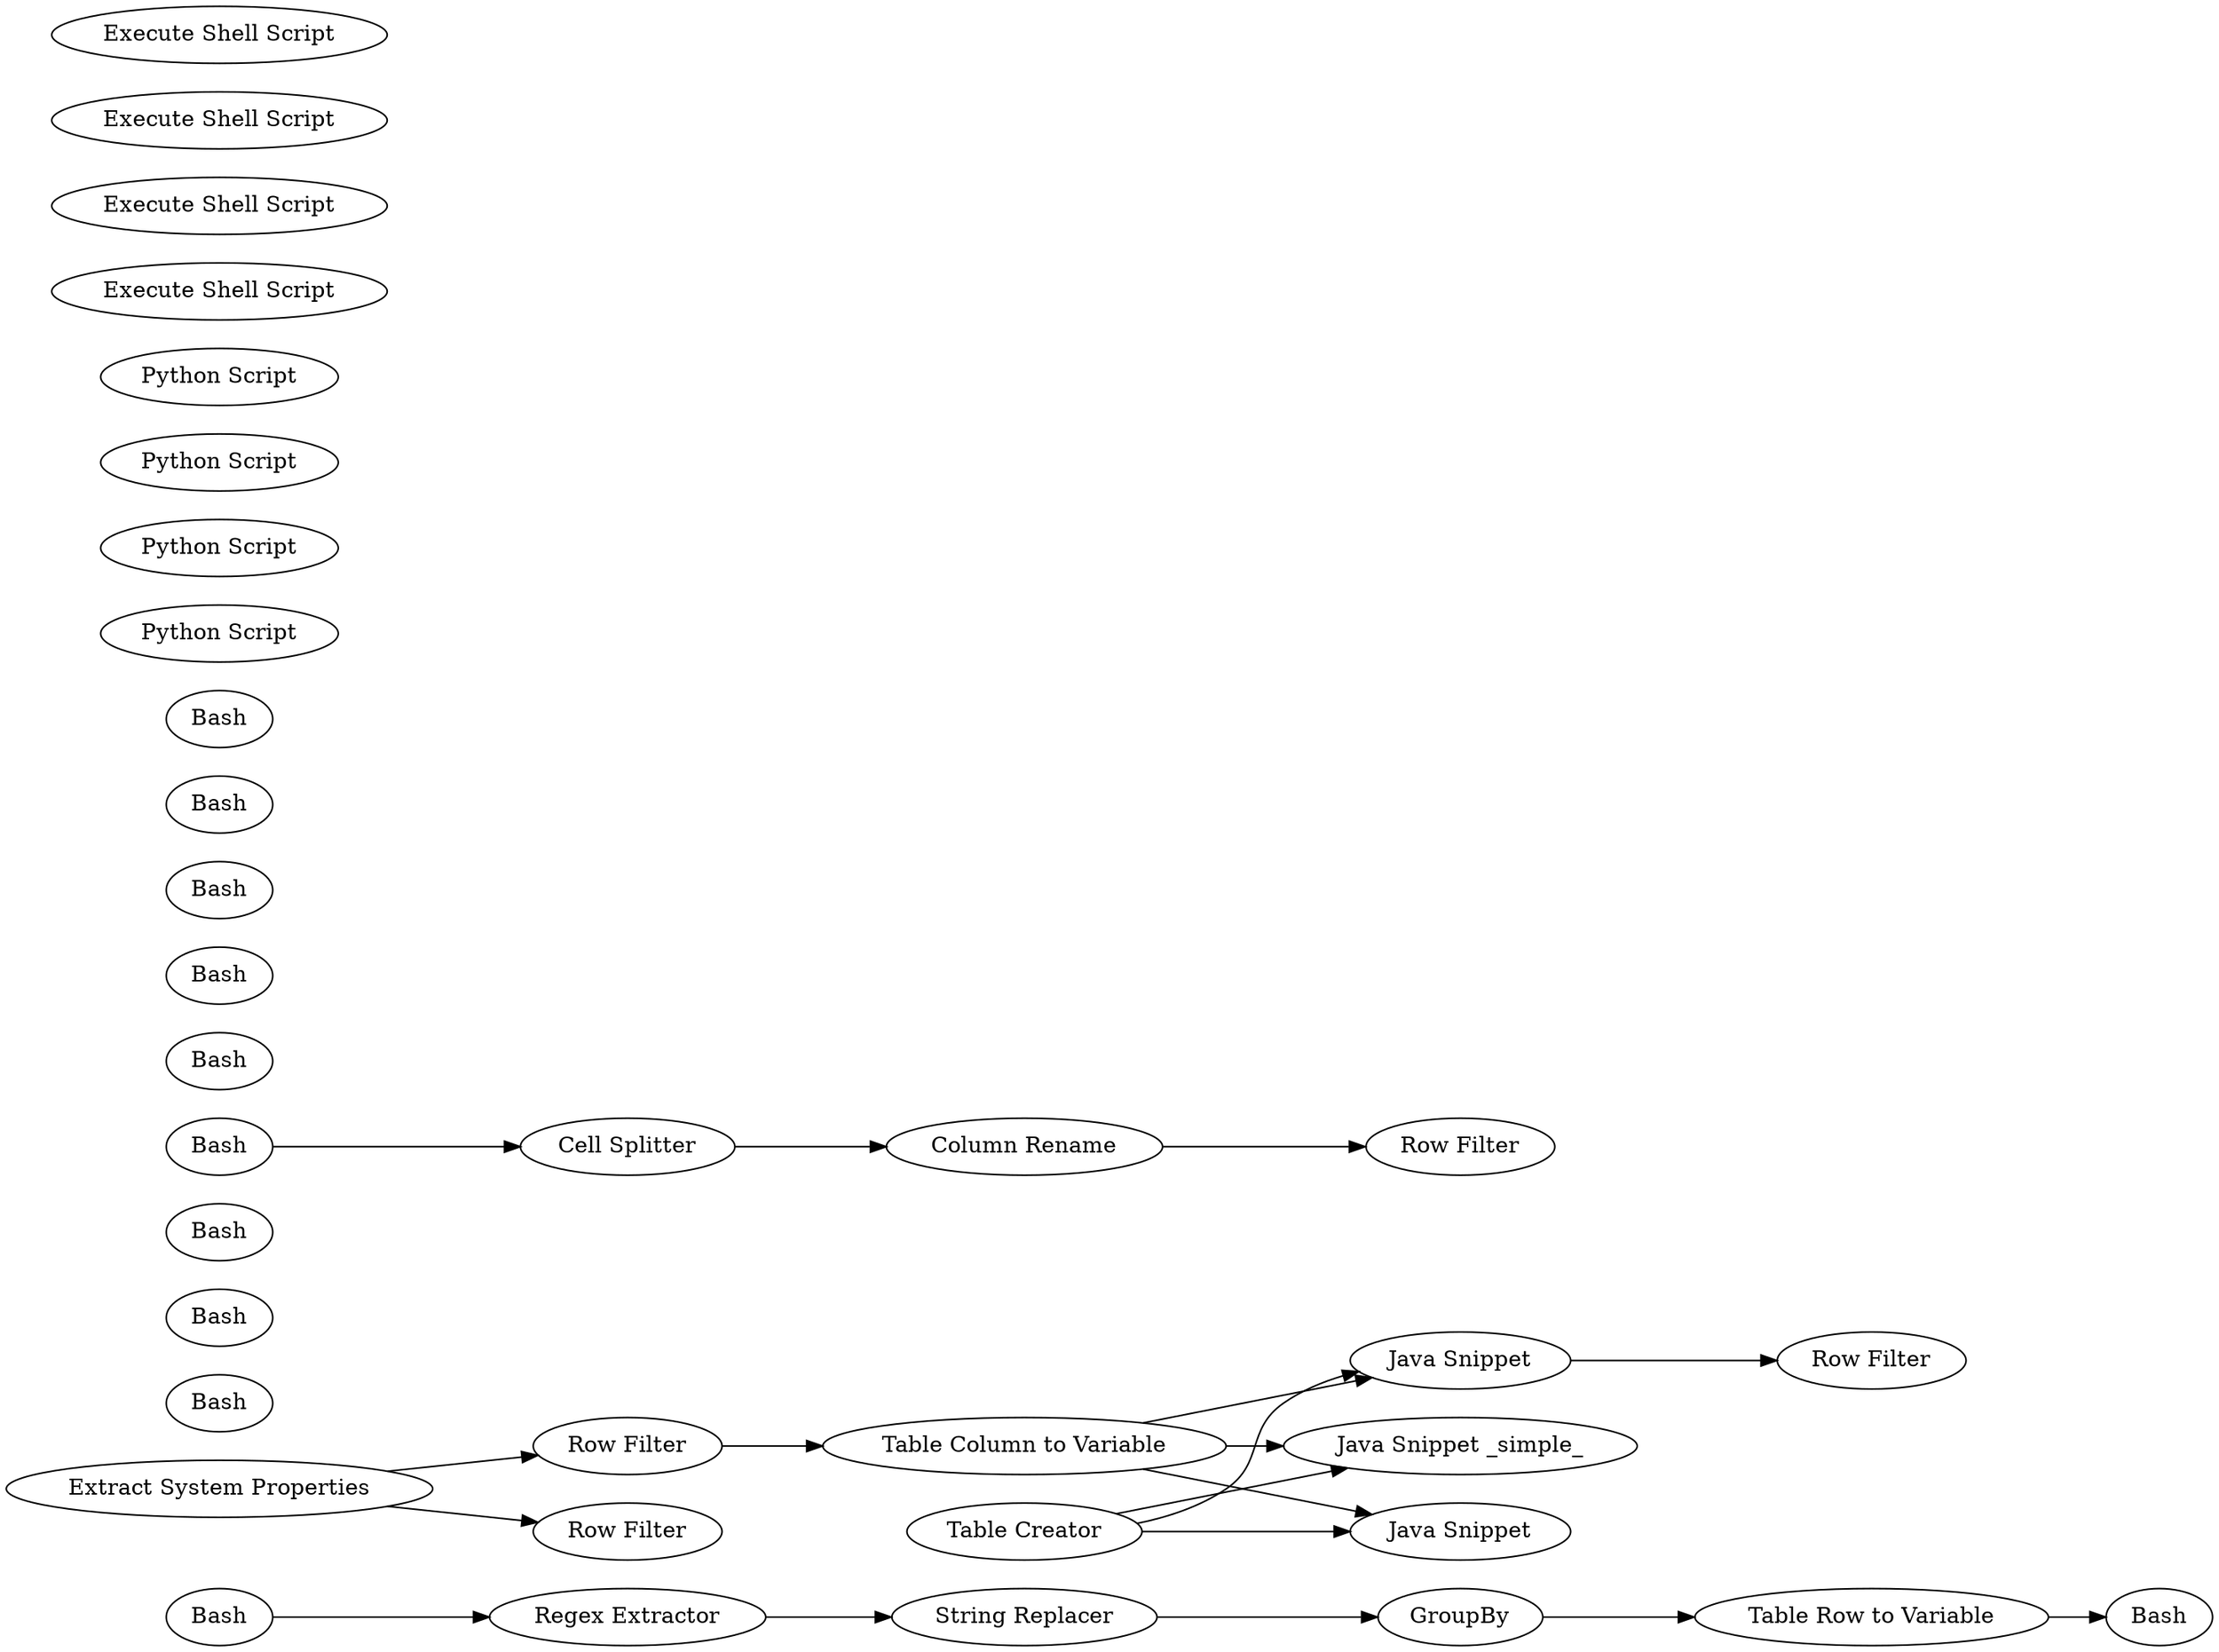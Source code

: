 digraph {
	806 [label=Bash]
	820 [label="Java Snippet"]
	821 [label="Extract System Properties"]
	824 [label="Row Filter"]
	825 [label="Table Column to Variable"]
	826 [label=Bash]
	828 [label=Bash]
	829 [label=Bash]
	830 [label="Regex Extractor"]
	831 [label="String Replacer"]
	832 [label="Table Row to Variable"]
	833 [label=GroupBy]
	834 [label=Bash]
	835 [label=Bash]
	836 [label="Cell Splitter"]
	837 [label="Column Rename"]
	838 [label="Row Filter"]
	839 [label="Row Filter"]
	841 [label=Bash]
	842 [label=Bash]
	843 [label=Bash]
	844 [label=Bash]
	845 [label=Bash]
	846 [label="Row Filter"]
	847 [label="Table Creator"]
	848 [label="Java Snippet _simple_"]
	849 [label="Java Snippet"]
	850 [label="Python Script"]
	851 [label="Python Script"]
	852 [label="Python Script"]
	853 [label="Python Script"]
	855 [label="Execute Shell Script"]
	856 [label="Execute Shell Script"]
	857 [label="Execute Shell Script"]
	858 [label="Execute Shell Script"]
	820 -> 839
	821 -> 824
	821 -> 846
	824 -> 825
	825 -> 849
	825 -> 848
	825 -> 820
	829 -> 830
	830 -> 831
	831 -> 833
	832 -> 806
	833 -> 832
	835 -> 836
	836 -> 837
	837 -> 838
	847 -> 820
	847 -> 849
	847 -> 848
	rankdir=LR
}
